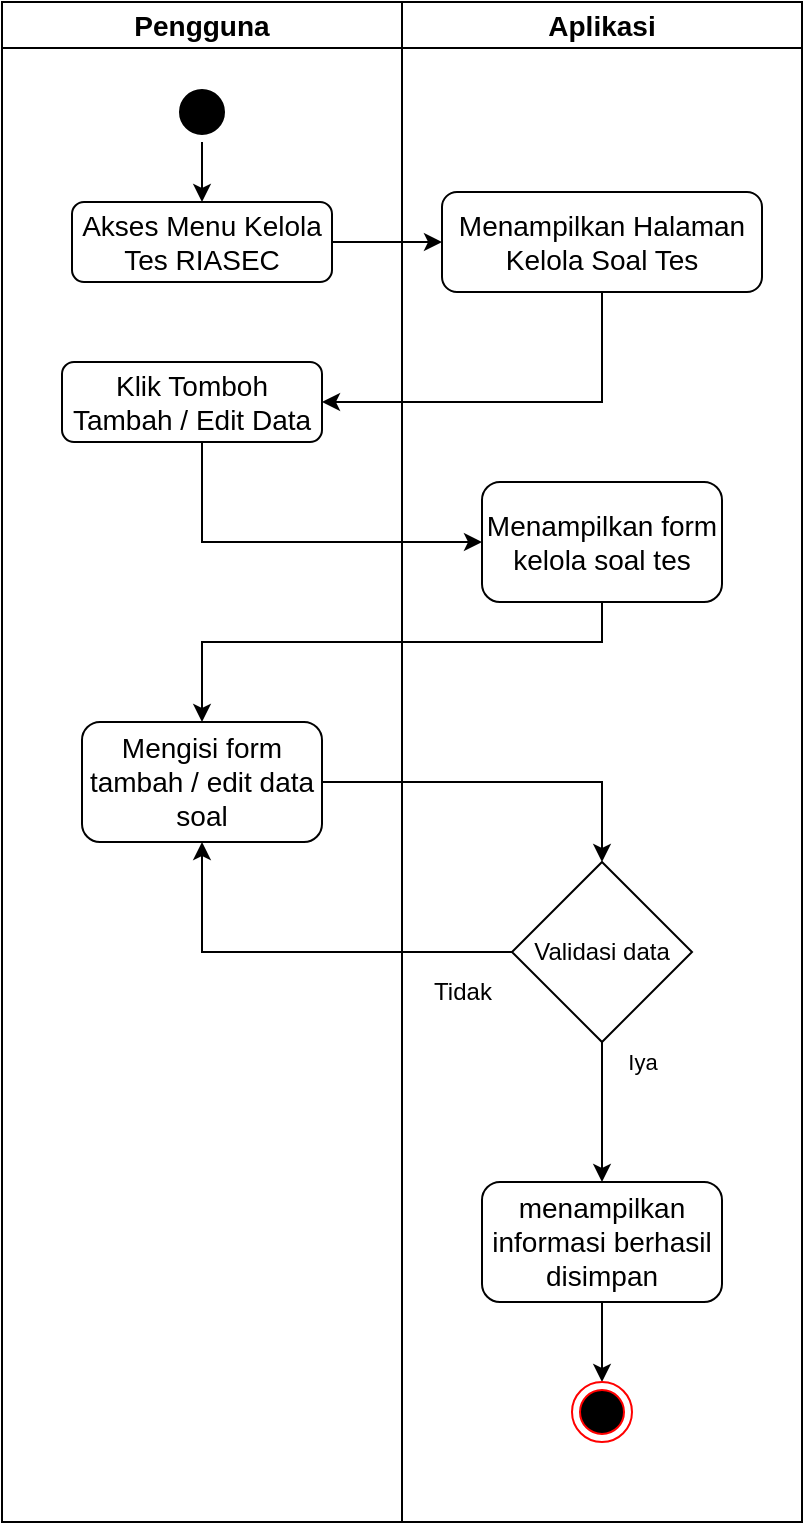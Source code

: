 <mxfile version="28.2.2">
  <diagram name="Page-1" id="6FhstABMNAnrWNOUFJKH">
    <mxGraphModel dx="1342" dy="734" grid="1" gridSize="10" guides="1" tooltips="1" connect="1" arrows="1" fold="1" page="1" pageScale="1" pageWidth="850" pageHeight="1100" math="0" shadow="0">
      <root>
        <mxCell id="0" />
        <mxCell id="1" parent="0" />
        <mxCell id="TUo5h8yYwICe6H0GWY6u-27" value="&lt;font style=&quot;font-size: 14px;&quot;&gt;Pengguna&lt;/font&gt;" style="swimlane;whiteSpace=wrap;html=1;" vertex="1" parent="1">
          <mxGeometry x="40" y="40" width="200" height="760" as="geometry">
            <mxRectangle x="200" y="110" width="140" height="30" as="alternateBounds" />
          </mxGeometry>
        </mxCell>
        <mxCell id="TUo5h8yYwICe6H0GWY6u-37" value="" style="edgeStyle=orthogonalEdgeStyle;rounded=0;orthogonalLoop=1;jettySize=auto;html=1;" edge="1" parent="TUo5h8yYwICe6H0GWY6u-27" source="TUo5h8yYwICe6H0GWY6u-28" target="TUo5h8yYwICe6H0GWY6u-32">
          <mxGeometry relative="1" as="geometry" />
        </mxCell>
        <mxCell id="TUo5h8yYwICe6H0GWY6u-28" value="" style="ellipse;html=1;shape=startState;fillColor=#000000;strokeColor=#000000;" vertex="1" parent="TUo5h8yYwICe6H0GWY6u-27">
          <mxGeometry x="85" y="40" width="30" height="30" as="geometry" />
        </mxCell>
        <mxCell id="TUo5h8yYwICe6H0GWY6u-32" value="&lt;span style=&quot;font-size: 14px;&quot;&gt;Akses Menu Kelola Tes RIASEC&lt;/span&gt;" style="rounded=1;whiteSpace=wrap;html=1;" vertex="1" parent="TUo5h8yYwICe6H0GWY6u-27">
          <mxGeometry x="35" y="100" width="130" height="40" as="geometry" />
        </mxCell>
        <mxCell id="TUo5h8yYwICe6H0GWY6u-43" value="&lt;span style=&quot;font-size: 14px;&quot;&gt;Klik Tomboh Tambah / Edit Data&lt;/span&gt;" style="rounded=1;whiteSpace=wrap;html=1;" vertex="1" parent="TUo5h8yYwICe6H0GWY6u-27">
          <mxGeometry x="30" y="180" width="130" height="40" as="geometry" />
        </mxCell>
        <mxCell id="TUo5h8yYwICe6H0GWY6u-47" value="&lt;span style=&quot;font-size: 14px;&quot;&gt;Mengisi form tambah / edit data soal&lt;/span&gt;" style="rounded=1;whiteSpace=wrap;html=1;" vertex="1" parent="TUo5h8yYwICe6H0GWY6u-27">
          <mxGeometry x="40" y="360" width="120" height="60" as="geometry" />
        </mxCell>
        <mxCell id="TUo5h8yYwICe6H0GWY6u-38" value="&lt;font style=&quot;font-size: 14px;&quot;&gt;Aplikasi&lt;/font&gt;" style="swimlane;whiteSpace=wrap;html=1;" vertex="1" parent="1">
          <mxGeometry x="240" y="40" width="200" height="760" as="geometry">
            <mxRectangle x="200" y="110" width="140" height="30" as="alternateBounds" />
          </mxGeometry>
        </mxCell>
        <mxCell id="TUo5h8yYwICe6H0GWY6u-41" value="&lt;span style=&quot;font-size: 14px;&quot;&gt;Menampilkan Halaman Kelola Soal Tes&lt;/span&gt;" style="rounded=1;whiteSpace=wrap;html=1;" vertex="1" parent="TUo5h8yYwICe6H0GWY6u-38">
          <mxGeometry x="20" y="95" width="160" height="50" as="geometry" />
        </mxCell>
        <mxCell id="TUo5h8yYwICe6H0GWY6u-45" value="&lt;span style=&quot;font-size: 14px;&quot;&gt;Menampilkan form kelola soal tes&lt;/span&gt;" style="rounded=1;whiteSpace=wrap;html=1;" vertex="1" parent="TUo5h8yYwICe6H0GWY6u-38">
          <mxGeometry x="40" y="240" width="120" height="60" as="geometry" />
        </mxCell>
        <mxCell id="TUo5h8yYwICe6H0GWY6u-59" value="" style="edgeStyle=orthogonalEdgeStyle;rounded=0;orthogonalLoop=1;jettySize=auto;html=1;" edge="1" parent="TUo5h8yYwICe6H0GWY6u-38" source="TUo5h8yYwICe6H0GWY6u-49" target="TUo5h8yYwICe6H0GWY6u-58">
          <mxGeometry relative="1" as="geometry" />
        </mxCell>
        <mxCell id="TUo5h8yYwICe6H0GWY6u-49" value="&lt;span style=&quot;font-size: 14px;&quot;&gt;menampilkan informasi berhasil disimpan&lt;/span&gt;" style="rounded=1;whiteSpace=wrap;html=1;" vertex="1" parent="TUo5h8yYwICe6H0GWY6u-38">
          <mxGeometry x="40" y="590" width="120" height="60" as="geometry" />
        </mxCell>
        <mxCell id="TUo5h8yYwICe6H0GWY6u-56" value="" style="edgeStyle=orthogonalEdgeStyle;rounded=0;orthogonalLoop=1;jettySize=auto;html=1;" edge="1" parent="TUo5h8yYwICe6H0GWY6u-38" source="TUo5h8yYwICe6H0GWY6u-50" target="TUo5h8yYwICe6H0GWY6u-49">
          <mxGeometry relative="1" as="geometry" />
        </mxCell>
        <mxCell id="TUo5h8yYwICe6H0GWY6u-57" value="Iya" style="edgeLabel;html=1;align=center;verticalAlign=middle;resizable=0;points=[];" vertex="1" connectable="0" parent="TUo5h8yYwICe6H0GWY6u-56">
          <mxGeometry x="-0.4" y="-3" relative="1" as="geometry">
            <mxPoint x="23" y="-11" as="offset" />
          </mxGeometry>
        </mxCell>
        <mxCell id="TUo5h8yYwICe6H0GWY6u-50" value="Validasi data" style="rhombus;whiteSpace=wrap;html=1;" vertex="1" parent="TUo5h8yYwICe6H0GWY6u-38">
          <mxGeometry x="55" y="430" width="90" height="90" as="geometry" />
        </mxCell>
        <mxCell id="TUo5h8yYwICe6H0GWY6u-55" value="Tidak" style="text;html=1;align=center;verticalAlign=middle;resizable=0;points=[];autosize=1;strokeColor=none;fillColor=none;" vertex="1" parent="TUo5h8yYwICe6H0GWY6u-38">
          <mxGeometry x="5" y="480" width="50" height="30" as="geometry" />
        </mxCell>
        <mxCell id="TUo5h8yYwICe6H0GWY6u-58" value="" style="ellipse;html=1;shape=endState;fillColor=#000000;strokeColor=#ff0000;" vertex="1" parent="TUo5h8yYwICe6H0GWY6u-38">
          <mxGeometry x="85" y="690" width="30" height="30" as="geometry" />
        </mxCell>
        <mxCell id="TUo5h8yYwICe6H0GWY6u-42" value="" style="edgeStyle=orthogonalEdgeStyle;rounded=0;orthogonalLoop=1;jettySize=auto;html=1;" edge="1" parent="1" source="TUo5h8yYwICe6H0GWY6u-32" target="TUo5h8yYwICe6H0GWY6u-41">
          <mxGeometry relative="1" as="geometry" />
        </mxCell>
        <mxCell id="TUo5h8yYwICe6H0GWY6u-44" style="edgeStyle=orthogonalEdgeStyle;rounded=0;orthogonalLoop=1;jettySize=auto;html=1;entryX=1;entryY=0.5;entryDx=0;entryDy=0;" edge="1" parent="1" source="TUo5h8yYwICe6H0GWY6u-41" target="TUo5h8yYwICe6H0GWY6u-43">
          <mxGeometry relative="1" as="geometry">
            <Array as="points">
              <mxPoint x="340" y="240" />
            </Array>
          </mxGeometry>
        </mxCell>
        <mxCell id="TUo5h8yYwICe6H0GWY6u-46" style="edgeStyle=orthogonalEdgeStyle;rounded=0;orthogonalLoop=1;jettySize=auto;html=1;entryX=0;entryY=0.5;entryDx=0;entryDy=0;" edge="1" parent="1" source="TUo5h8yYwICe6H0GWY6u-43" target="TUo5h8yYwICe6H0GWY6u-45">
          <mxGeometry relative="1" as="geometry">
            <Array as="points">
              <mxPoint x="140" y="310" />
            </Array>
          </mxGeometry>
        </mxCell>
        <mxCell id="TUo5h8yYwICe6H0GWY6u-51" style="edgeStyle=orthogonalEdgeStyle;rounded=0;orthogonalLoop=1;jettySize=auto;html=1;" edge="1" parent="1" source="TUo5h8yYwICe6H0GWY6u-45" target="TUo5h8yYwICe6H0GWY6u-47">
          <mxGeometry relative="1" as="geometry">
            <Array as="points">
              <mxPoint x="340" y="360" />
              <mxPoint x="140" y="360" />
            </Array>
          </mxGeometry>
        </mxCell>
        <mxCell id="TUo5h8yYwICe6H0GWY6u-52" value="" style="edgeStyle=orthogonalEdgeStyle;rounded=0;orthogonalLoop=1;jettySize=auto;html=1;" edge="1" parent="1" source="TUo5h8yYwICe6H0GWY6u-47" target="TUo5h8yYwICe6H0GWY6u-50">
          <mxGeometry relative="1" as="geometry">
            <Array as="points">
              <mxPoint x="340" y="430" />
            </Array>
          </mxGeometry>
        </mxCell>
        <mxCell id="TUo5h8yYwICe6H0GWY6u-54" style="edgeStyle=orthogonalEdgeStyle;rounded=0;orthogonalLoop=1;jettySize=auto;html=1;entryX=0.5;entryY=1;entryDx=0;entryDy=0;" edge="1" parent="1" source="TUo5h8yYwICe6H0GWY6u-50" target="TUo5h8yYwICe6H0GWY6u-47">
          <mxGeometry relative="1" as="geometry" />
        </mxCell>
      </root>
    </mxGraphModel>
  </diagram>
</mxfile>
